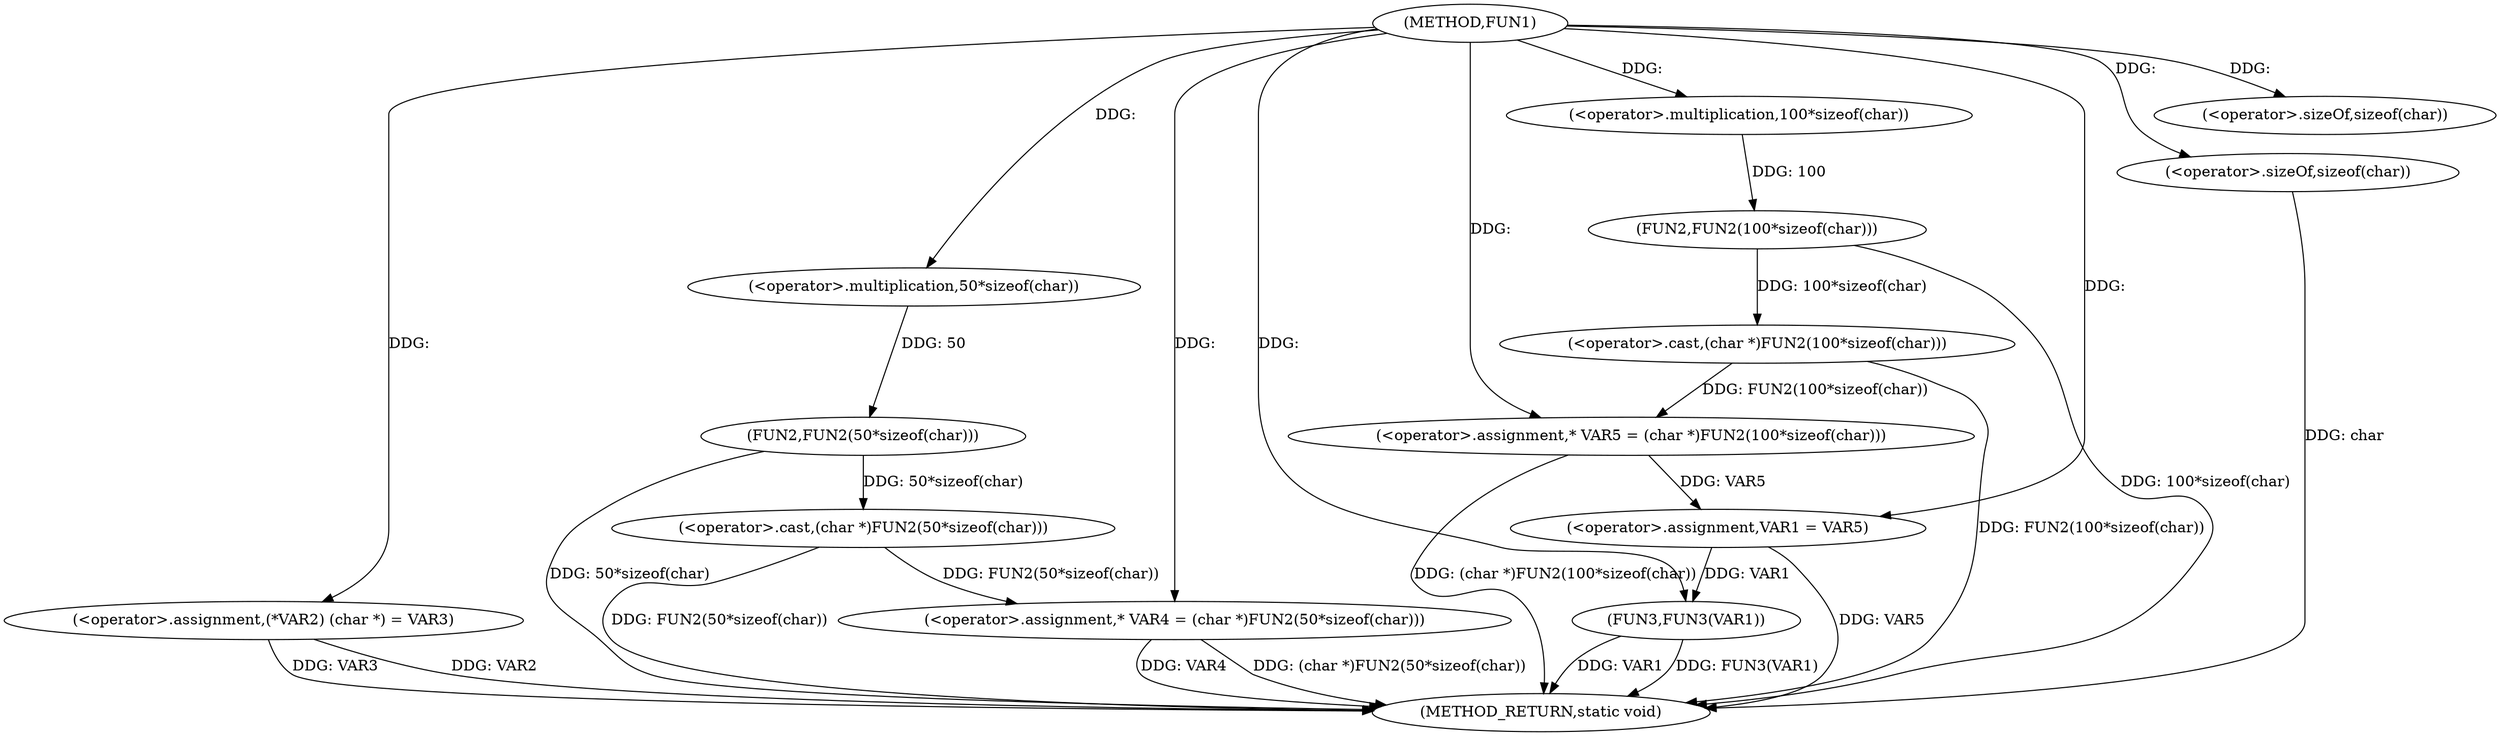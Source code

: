 digraph FUN1 {  
"1000100" [label = "(METHOD,FUN1)" ]
"1000132" [label = "(METHOD_RETURN,static void)" ]
"1000104" [label = "(<operator>.assignment,(*VAR2) (char *) = VAR3)" ]
"1000108" [label = "(<operator>.assignment,* VAR4 = (char *)FUN2(50*sizeof(char)))" ]
"1000110" [label = "(<operator>.cast,(char *)FUN2(50*sizeof(char)))" ]
"1000112" [label = "(FUN2,FUN2(50*sizeof(char)))" ]
"1000113" [label = "(<operator>.multiplication,50*sizeof(char))" ]
"1000115" [label = "(<operator>.sizeOf,sizeof(char))" ]
"1000118" [label = "(<operator>.assignment,* VAR5 = (char *)FUN2(100*sizeof(char)))" ]
"1000120" [label = "(<operator>.cast,(char *)FUN2(100*sizeof(char)))" ]
"1000122" [label = "(FUN2,FUN2(100*sizeof(char)))" ]
"1000123" [label = "(<operator>.multiplication,100*sizeof(char))" ]
"1000125" [label = "(<operator>.sizeOf,sizeof(char))" ]
"1000127" [label = "(<operator>.assignment,VAR1 = VAR5)" ]
"1000130" [label = "(FUN3,FUN3(VAR1))" ]
  "1000104" -> "1000132"  [ label = "DDG: VAR2"] 
  "1000122" -> "1000132"  [ label = "DDG: 100*sizeof(char)"] 
  "1000127" -> "1000132"  [ label = "DDG: VAR5"] 
  "1000110" -> "1000132"  [ label = "DDG: FUN2(50*sizeof(char))"] 
  "1000120" -> "1000132"  [ label = "DDG: FUN2(100*sizeof(char))"] 
  "1000130" -> "1000132"  [ label = "DDG: VAR1"] 
  "1000130" -> "1000132"  [ label = "DDG: FUN3(VAR1)"] 
  "1000125" -> "1000132"  [ label = "DDG: char"] 
  "1000112" -> "1000132"  [ label = "DDG: 50*sizeof(char)"] 
  "1000108" -> "1000132"  [ label = "DDG: (char *)FUN2(50*sizeof(char))"] 
  "1000118" -> "1000132"  [ label = "DDG: (char *)FUN2(100*sizeof(char))"] 
  "1000104" -> "1000132"  [ label = "DDG: VAR3"] 
  "1000108" -> "1000132"  [ label = "DDG: VAR4"] 
  "1000100" -> "1000104"  [ label = "DDG: "] 
  "1000110" -> "1000108"  [ label = "DDG: FUN2(50*sizeof(char))"] 
  "1000100" -> "1000108"  [ label = "DDG: "] 
  "1000112" -> "1000110"  [ label = "DDG: 50*sizeof(char)"] 
  "1000113" -> "1000112"  [ label = "DDG: 50"] 
  "1000100" -> "1000113"  [ label = "DDG: "] 
  "1000100" -> "1000115"  [ label = "DDG: "] 
  "1000120" -> "1000118"  [ label = "DDG: FUN2(100*sizeof(char))"] 
  "1000100" -> "1000118"  [ label = "DDG: "] 
  "1000122" -> "1000120"  [ label = "DDG: 100*sizeof(char)"] 
  "1000123" -> "1000122"  [ label = "DDG: 100"] 
  "1000100" -> "1000123"  [ label = "DDG: "] 
  "1000100" -> "1000125"  [ label = "DDG: "] 
  "1000118" -> "1000127"  [ label = "DDG: VAR5"] 
  "1000100" -> "1000127"  [ label = "DDG: "] 
  "1000127" -> "1000130"  [ label = "DDG: VAR1"] 
  "1000100" -> "1000130"  [ label = "DDG: "] 
}
